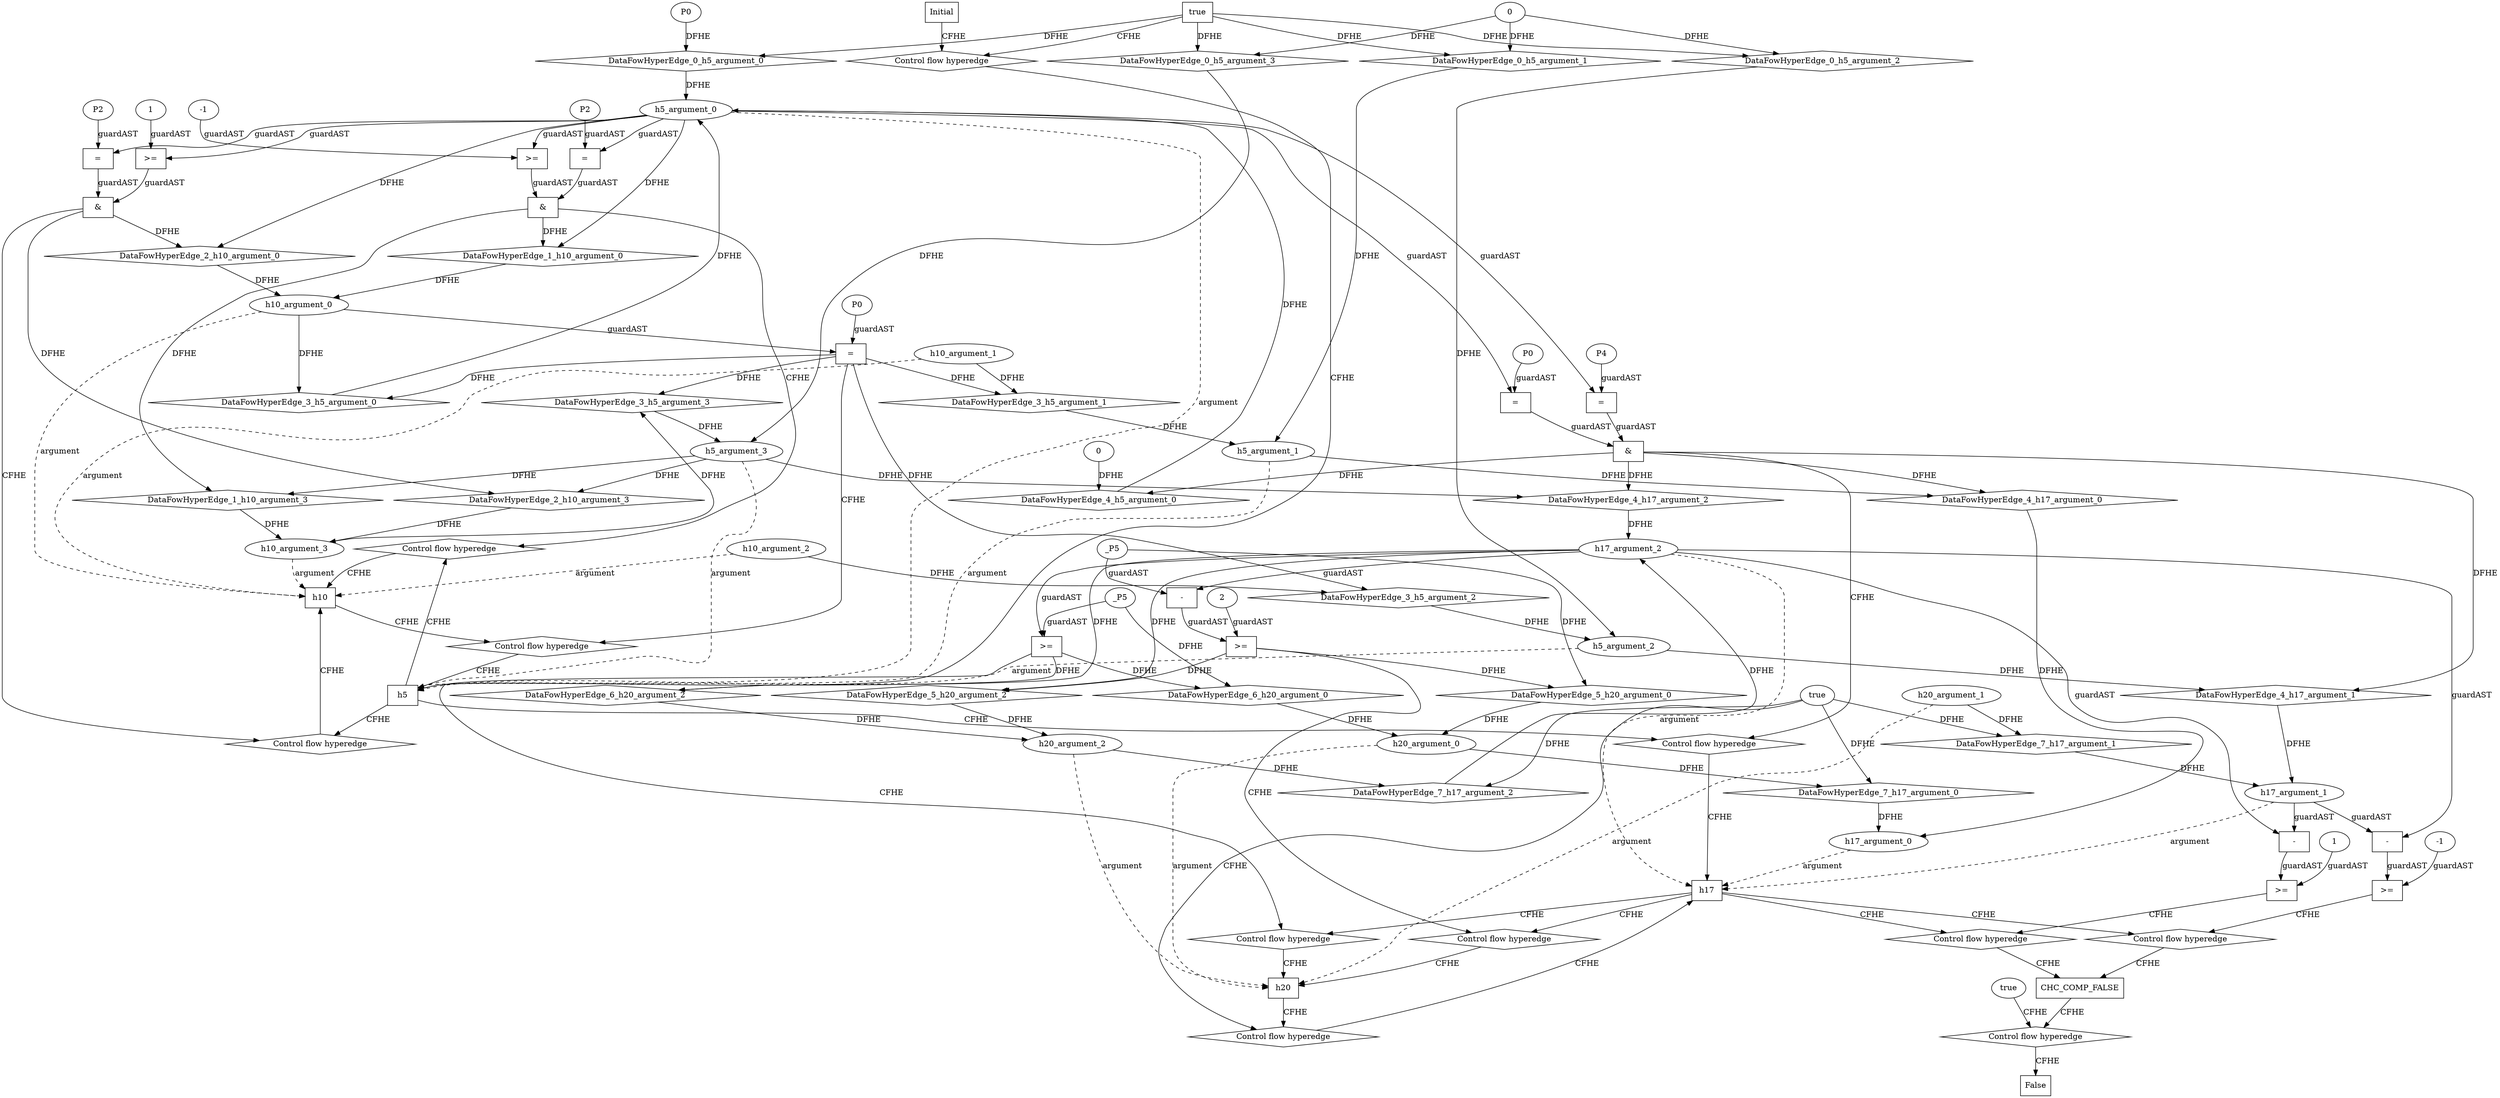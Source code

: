 // Horn Graph
digraph {
	"xxxh5___Initial_0xxxdataFlow_0_node_0" [label="P0"  nodeName="xxxh5___Initial_0xxxdataFlow_0_node_0" class=symbolicConstant GNNNodeID=4]
	"xxxh5___Initial_0xxxdataFlow1_node_0" [label="0"  nodeName="xxxh5___Initial_0xxxdataFlow1_node_0" class=IdealInt GNNNodeID=5]
	"xxxh10___h5_1xxxguard_0_node_0" [label=">="  nodeName="xxxh10___h5_1xxxguard_0_node_0" class=Operator GNNNodeID=10 shape=rect]
	"xxxh10___h5_1xxxguard_0_node_1" [label="-1"  nodeName="xxxh10___h5_1xxxguard_0_node_1" class=IdealInt GNNNodeID=11]
		"xxxh10___h5_1xxxguard_0_node_1" -> "xxxh10___h5_1xxxguard_0_node_0" [ label="guardAST"]
		"h5_argument_0" -> "xxxh10___h5_1xxxguard_0_node_0" [ label="guardAST"]
	"xxxh10___h5_1xxxguard1_node_0" [label="="  nodeName="xxxh10___h5_1xxxguard1_node_0" class=Operator GNNNodeID=12 shape=rect]
	"xxxh10___h5_1xxxguard1_node_1" [label="P2"  nodeName="xxxh10___h5_1xxxguard1_node_1" class=symbolicConstant GNNNodeID=13]
		"xxxh10___h5_1xxxguard1_node_1" -> "xxxh10___h5_1xxxguard1_node_0" [ label="guardAST"]
		"h5_argument_0" -> "xxxh10___h5_1xxxguard1_node_0" [ label="guardAST"]
	"xxxh10___h5_2xxxguard_0_node_0" [label=">="  nodeName="xxxh10___h5_2xxxguard_0_node_0" class=Operator GNNNodeID=14 shape=rect]
	"xxxh10___h5_2xxxguard_0_node_2" [label="1"  nodeName="xxxh10___h5_2xxxguard_0_node_2" class=IdealInt GNNNodeID=15]
		"h5_argument_0" -> "xxxh10___h5_2xxxguard_0_node_0" [ label="guardAST"]
		"xxxh10___h5_2xxxguard_0_node_2" -> "xxxh10___h5_2xxxguard_0_node_0" [ label="guardAST"]
	"xxxh10___h5_2xxxguard1_node_0" [label="="  nodeName="xxxh10___h5_2xxxguard1_node_0" class=Operator GNNNodeID=16 shape=rect]
	"xxxh10___h5_2xxxguard1_node_1" [label="P2"  nodeName="xxxh10___h5_2xxxguard1_node_1" class=symbolicConstant GNNNodeID=17]
		"xxxh10___h5_2xxxguard1_node_1" -> "xxxh10___h5_2xxxguard1_node_0" [ label="guardAST"]
		"h5_argument_0" -> "xxxh10___h5_2xxxguard1_node_0" [ label="guardAST"]
	"xxxh5___h10_3xxxguard_0_node_0" [label="="  nodeName="xxxh5___h10_3xxxguard_0_node_0" class=Operator GNNNodeID=18 shape=rect]
	"xxxh5___h10_3xxxguard_0_node_1" [label="P0"  nodeName="xxxh5___h10_3xxxguard_0_node_1" class=symbolicConstant GNNNodeID=19]
		"xxxh5___h10_3xxxguard_0_node_1" -> "xxxh5___h10_3xxxguard_0_node_0" [ label="guardAST"]
		"h10_argument_0" -> "xxxh5___h10_3xxxguard_0_node_0" [ label="guardAST"]
	"xxxh17___h5_4xxxguard_0_node_0" [label="="  nodeName="xxxh17___h5_4xxxguard_0_node_0" class=Operator GNNNodeID=23 shape=rect]
	"xxxh17___h5_4xxxguard_0_node_1" [label="P0"  nodeName="xxxh17___h5_4xxxguard_0_node_1" class=symbolicConstant GNNNodeID=24]
		"xxxh17___h5_4xxxguard_0_node_1" -> "xxxh17___h5_4xxxguard_0_node_0" [ label="guardAST"]
		"h5_argument_0" -> "xxxh17___h5_4xxxguard_0_node_0" [ label="guardAST"]
	"xxxh17___h5_4xxxguard1_node_0" [label="="  nodeName="xxxh17___h5_4xxxguard1_node_0" class=Operator GNNNodeID=25 shape=rect]
	"xxxh17___h5_4xxxguard1_node_2" [label="P4"  nodeName="xxxh17___h5_4xxxguard1_node_2" class=symbolicConstant GNNNodeID=26]
		"h5_argument_0" -> "xxxh17___h5_4xxxguard1_node_0" [ label="guardAST"]
		"xxxh17___h5_4xxxguard1_node_2" -> "xxxh17___h5_4xxxguard1_node_0" [ label="guardAST"]
	"xxxh20___h17_5xxxdataFlow_0_node_0" [label="_P5"  nodeName="xxxh20___h17_5xxxdataFlow_0_node_0" class=symbolicConstant GNNNodeID=30]
	"xxxh20___h17_5xxxguard_0_node_0" [label=">="  nodeName="xxxh20___h17_5xxxguard_0_node_0" class=Operator GNNNodeID=31 shape=rect]
	"xxxh20___h17_5xxxguard_0_node_1" [label="-"  nodeName="xxxh20___h17_5xxxguard_0_node_1" class=Operator GNNNodeID=32 shape=rect]
	"xxxh20___h17_5xxxguard_0_node_4" [label="2"  nodeName="xxxh20___h17_5xxxguard_0_node_4" class=IdealInt GNNNodeID=33]
		"xxxh20___h17_5xxxguard_0_node_1" -> "xxxh20___h17_5xxxguard_0_node_0" [ label="guardAST"]
		"xxxh20___h17_5xxxguard_0_node_4" -> "xxxh20___h17_5xxxguard_0_node_0" [ label="guardAST"]
		"h17_argument_2" -> "xxxh20___h17_5xxxguard_0_node_1" [ label="guardAST"]
		"xxxh20___h17_5xxxdataFlow_0_node_0" -> "xxxh20___h17_5xxxguard_0_node_1" [ label="guardAST"]
	"xxxh20___h17_6xxxdataFlow_0_node_0" [label="_P5"  nodeName="xxxh20___h17_6xxxdataFlow_0_node_0" class=symbolicConstant GNNNodeID=34]
	"xxxh20___h17_6xxxguard_0_node_0" [label=">="  nodeName="xxxh20___h17_6xxxguard_0_node_0" class=Operator GNNNodeID=35 shape=rect]
		"xxxh20___h17_6xxxdataFlow_0_node_0" -> "xxxh20___h17_6xxxguard_0_node_0" [ label="guardAST"]
		"h17_argument_2" -> "xxxh20___h17_6xxxguard_0_node_0" [ label="guardAST"]
	"xxxh17___h20_7xxxguard_0_node_0" [label="true"  nodeName="xxxh17___h20_7xxxguard_0_node_0" class=Constant GNNNodeID=36]
	"xxxCHC_COMP_FALSE___h17_8xxxguard_0_node_0" [label=">="  nodeName="xxxCHC_COMP_FALSE___h17_8xxxguard_0_node_0" class=Operator GNNNodeID=37 shape=rect]
	"xxxCHC_COMP_FALSE___h17_8xxxguard_0_node_1" [label="-1"  nodeName="xxxCHC_COMP_FALSE___h17_8xxxguard_0_node_1" class=IdealInt GNNNodeID=38]
	"xxxCHC_COMP_FALSE___h17_8xxxguard_0_node_2" [label="-"  nodeName="xxxCHC_COMP_FALSE___h17_8xxxguard_0_node_2" class=Operator GNNNodeID=39 shape=rect]
		"xxxCHC_COMP_FALSE___h17_8xxxguard_0_node_1" -> "xxxCHC_COMP_FALSE___h17_8xxxguard_0_node_0" [ label="guardAST"]
		"xxxCHC_COMP_FALSE___h17_8xxxguard_0_node_2" -> "xxxCHC_COMP_FALSE___h17_8xxxguard_0_node_0" [ label="guardAST"]
		"h17_argument_1" -> "xxxCHC_COMP_FALSE___h17_8xxxguard_0_node_2" [ label="guardAST"]
		"h17_argument_2" -> "xxxCHC_COMP_FALSE___h17_8xxxguard_0_node_2" [ label="guardAST"]
	"xxxCHC_COMP_FALSE___h17_9xxxguard_0_node_0" [label=">="  nodeName="xxxCHC_COMP_FALSE___h17_9xxxguard_0_node_0" class=Operator GNNNodeID=40 shape=rect]
	"xxxCHC_COMP_FALSE___h17_9xxxguard_0_node_1" [label="-"  nodeName="xxxCHC_COMP_FALSE___h17_9xxxguard_0_node_1" class=Operator GNNNodeID=41 shape=rect]
	"xxxCHC_COMP_FALSE___h17_9xxxguard_0_node_4" [label="1"  nodeName="xxxCHC_COMP_FALSE___h17_9xxxguard_0_node_4" class=IdealInt GNNNodeID=42]
		"xxxCHC_COMP_FALSE___h17_9xxxguard_0_node_1" -> "xxxCHC_COMP_FALSE___h17_9xxxguard_0_node_0" [ label="guardAST"]
		"xxxCHC_COMP_FALSE___h17_9xxxguard_0_node_4" -> "xxxCHC_COMP_FALSE___h17_9xxxguard_0_node_0" [ label="guardAST"]
		"h17_argument_1" -> "xxxCHC_COMP_FALSE___h17_9xxxguard_0_node_1" [ label="guardAST"]
		"h17_argument_2" -> "xxxCHC_COMP_FALSE___h17_9xxxguard_0_node_1" [ label="guardAST"]
	"xxxFALSE___CHC_COMP_FALSE_10xxxguard_0_node_0" [label="true"  nodeName="xxxFALSE___CHC_COMP_FALSE_10xxxguard_0_node_0" class=Constant GNNNodeID=43]
	"CHC_COMP_FALSE" [label="CHC_COMP_FALSE"  nodeName="CHC_COMP_FALSE" class=CONTROL GNNNodeID=44 shape="rect"]
	"h10" [label="h10"  nodeName="h10" class=CONTROL GNNNodeID=45 shape="rect"]
	"h17" [label="h17"  nodeName="h17" class=CONTROL GNNNodeID=46 shape="rect"]
	"h20" [label="h20"  nodeName="h20" class=CONTROL GNNNodeID=47 shape="rect"]
	"h5" [label="h5"  nodeName="h5" class=CONTROL GNNNodeID=48 shape="rect"]
	"FALSE" [label="False"  nodeName=False class=CONTROL GNNNodeID=49 shape="rect"]
	"Initial" [label="Initial"  nodeName=Initial class=CONTROL GNNNodeID=50 shape="rect"]
	"ControlFowHyperEdge_0" [label="Control flow hyperedge"  hyperEdgeNodeID=0 nodeName=ControlFowHyperEdge_0 class=controlFlowHyperEdge shape="diamond"]
		"Initial" -> ControlFowHyperEdge_0 [ label="CFHE"]
		"ControlFowHyperEdge_0" -> "h5" [ label="CFHE"]
	"ControlFowHyperEdge_1" [label="Control flow hyperedge"  hyperEdgeNodeID=1 nodeName=ControlFowHyperEdge_1 class=controlFlowHyperEdge shape="diamond"]
		"h5" -> ControlFowHyperEdge_1 [ label="CFHE"]
		"ControlFowHyperEdge_1" -> "h10" [ label="CFHE"]
	"ControlFowHyperEdge_2" [label="Control flow hyperedge"  hyperEdgeNodeID=2 nodeName=ControlFowHyperEdge_2 class=controlFlowHyperEdge shape="diamond"]
		"h5" -> ControlFowHyperEdge_2 [ label="CFHE"]
		"ControlFowHyperEdge_2" -> "h10" [ label="CFHE"]
	"ControlFowHyperEdge_3" [label="Control flow hyperedge"  hyperEdgeNodeID=3 nodeName=ControlFowHyperEdge_3 class=controlFlowHyperEdge shape="diamond"]
		"h10" -> ControlFowHyperEdge_3 [ label="CFHE"]
		"ControlFowHyperEdge_3" -> "h5" [ label="CFHE"]
	"ControlFowHyperEdge_4" [label="Control flow hyperedge"  hyperEdgeNodeID=4 nodeName=ControlFowHyperEdge_4 class=controlFlowHyperEdge shape="diamond"]
		"h5" -> ControlFowHyperEdge_4 [ label="CFHE"]
		"ControlFowHyperEdge_4" -> "h17" [ label="CFHE"]
	"ControlFowHyperEdge_5" [label="Control flow hyperedge"  hyperEdgeNodeID=5 nodeName=ControlFowHyperEdge_5 class=controlFlowHyperEdge shape="diamond"]
		"h17" -> ControlFowHyperEdge_5 [ label="CFHE"]
		"ControlFowHyperEdge_5" -> "h20" [ label="CFHE"]
	"ControlFowHyperEdge_6" [label="Control flow hyperedge"  hyperEdgeNodeID=6 nodeName=ControlFowHyperEdge_6 class=controlFlowHyperEdge shape="diamond"]
		"h17" -> ControlFowHyperEdge_6 [ label="CFHE"]
		"ControlFowHyperEdge_6" -> "h20" [ label="CFHE"]
	"ControlFowHyperEdge_7" [label="Control flow hyperedge"  hyperEdgeNodeID=7 nodeName=ControlFowHyperEdge_7 class=controlFlowHyperEdge shape="diamond"]
		"h20" -> ControlFowHyperEdge_7 [ label="CFHE"]
		"ControlFowHyperEdge_7" -> "h17" [ label="CFHE"]
	"ControlFowHyperEdge_8" [label="Control flow hyperedge"  hyperEdgeNodeID=8 nodeName=ControlFowHyperEdge_8 class=controlFlowHyperEdge shape="diamond"]
		"h17" -> ControlFowHyperEdge_8 [ label="CFHE"]
		"ControlFowHyperEdge_8" -> "CHC_COMP_FALSE" [ label="CFHE"]
	"ControlFowHyperEdge_9" [label="Control flow hyperedge"  hyperEdgeNodeID=9 nodeName=ControlFowHyperEdge_9 class=controlFlowHyperEdge shape="diamond"]
		"h17" -> ControlFowHyperEdge_9 [ label="CFHE"]
		"ControlFowHyperEdge_9" -> "CHC_COMP_FALSE" [ label="CFHE"]
	"ControlFowHyperEdge_10" [label="Control flow hyperedge"  hyperEdgeNodeID=10 nodeName=ControlFowHyperEdge_10 class=controlFlowHyperEdge shape="diamond"]
		"CHC_COMP_FALSE" -> ControlFowHyperEdge_10 [ label="CFHE"]
		"ControlFowHyperEdge_10" -> "FALSE" [ label="CFHE"]
	"h5_argument_0" [label="h5_argument_0"  nodeName=argument0 class=argument shape=oval GNNNodeID=51 head="h5"]
		"h5_argument_0" -> "h5" [ label="argument" style=dashed]
	"h5_argument_1" [label="h5_argument_1"  nodeName=argument1 class=argument shape=oval GNNNodeID=51 head="h5"]
		"h5_argument_1" -> "h5" [ label="argument" style=dashed]
	"h5_argument_2" [label="h5_argument_2"  nodeName=argument2 class=argument shape=oval GNNNodeID=51 head="h5"]
		"h5_argument_2" -> "h5" [ label="argument" style=dashed]
	"h5_argument_3" [label="h5_argument_3"  nodeName=argument3 class=argument shape=oval GNNNodeID=51 head="h5"]
		"h5_argument_3" -> "h5" [ label="argument" style=dashed]
	"h10_argument_0" [label="h10_argument_0"  nodeName=argument0 class=argument shape=oval GNNNodeID=51 head="h10"]
		"h10_argument_0" -> "h10" [ label="argument" style=dashed]
	"h10_argument_1" [label="h10_argument_1"  nodeName=argument1 class=argument shape=oval GNNNodeID=51 head="h10"]
		"h10_argument_1" -> "h10" [ label="argument" style=dashed]
	"h10_argument_2" [label="h10_argument_2"  nodeName=argument2 class=argument shape=oval GNNNodeID=51 head="h10"]
		"h10_argument_2" -> "h10" [ label="argument" style=dashed]
	"h10_argument_3" [label="h10_argument_3"  nodeName=argument3 class=argument shape=oval GNNNodeID=51 head="h10"]
		"h10_argument_3" -> "h10" [ label="argument" style=dashed]
	"h17_argument_0" [label="h17_argument_0"  nodeName=argument0 class=argument shape=oval GNNNodeID=51 head="h17"]
		"h17_argument_0" -> "h17" [ label="argument" style=dashed]
	"h17_argument_1" [label="h17_argument_1"  nodeName=argument1 class=argument shape=oval GNNNodeID=51 head="h17"]
		"h17_argument_1" -> "h17" [ label="argument" style=dashed]
	"h17_argument_2" [label="h17_argument_2"  nodeName=argument2 class=argument shape=oval GNNNodeID=51 head="h17"]
		"h17_argument_2" -> "h17" [ label="argument" style=dashed]
	"h20_argument_0" [label="h20_argument_0"  nodeName=argument0 class=argument shape=oval GNNNodeID=51 head="h20"]
		"h20_argument_0" -> "h20" [ label="argument" style=dashed]
	"h20_argument_1" [label="h20_argument_1"  nodeName=argument1 class=argument shape=oval GNNNodeID=51 head="h20"]
		"h20_argument_1" -> "h20" [ label="argument" style=dashed]
	"h20_argument_2" [label="h20_argument_2"  nodeName=argument2 class=argument shape=oval GNNNodeID=51 head="h20"]
		"h20_argument_2" -> "h20" [ label="argument" style=dashed]
	"true_0" [label="true"  nodeName="true_0" class=true shape=rect]
		"true_0" -> "ControlFowHyperEdge_0" [ label="CFHE"]
	"xxxh10___h5_1xxx_and" [label="&"  andName="xxxh10___h5_1xxx_and" class=Operator shape=rect]
		"xxxh10___h5_1xxxguard_0_node_0" -> "xxxh10___h5_1xxx_and" [ label="guardAST"]
		"xxxh10___h5_1xxxguard1_node_0" -> "xxxh10___h5_1xxx_and" [ label="guardAST"]
		"xxxh10___h5_1xxx_and" -> "ControlFowHyperEdge_1" [ label="CFHE"]
	"xxxh10___h5_2xxx_and" [label="&"  andName="xxxh10___h5_2xxx_and" class=Operator shape=rect]
		"xxxh10___h5_2xxxguard_0_node_0" -> "xxxh10___h5_2xxx_and" [ label="guardAST"]
		"xxxh10___h5_2xxxguard1_node_0" -> "xxxh10___h5_2xxx_and" [ label="guardAST"]
		"xxxh10___h5_2xxx_and" -> "ControlFowHyperEdge_2" [ label="CFHE"]
		"xxxh5___h10_3xxxguard_0_node_0" -> "ControlFowHyperEdge_3" [ label="CFHE"]
	"xxxh17___h5_4xxx_and" [label="&"  andName="xxxh17___h5_4xxx_and" class=Operator shape=rect]
		"xxxh17___h5_4xxxguard_0_node_0" -> "xxxh17___h5_4xxx_and" [ label="guardAST"]
		"xxxh17___h5_4xxxguard1_node_0" -> "xxxh17___h5_4xxx_and" [ label="guardAST"]
		"xxxh17___h5_4xxx_and" -> "ControlFowHyperEdge_4" [ label="CFHE"]
		"xxxh20___h17_5xxxguard_0_node_0" -> "ControlFowHyperEdge_5" [ label="CFHE"]
		"xxxh20___h17_6xxxguard_0_node_0" -> "ControlFowHyperEdge_6" [ label="CFHE"]
		"xxxh17___h20_7xxxguard_0_node_0" -> "ControlFowHyperEdge_7" [ label="CFHE"]
		"xxxCHC_COMP_FALSE___h17_8xxxguard_0_node_0" -> "ControlFowHyperEdge_8" [ label="CFHE"]
		"xxxCHC_COMP_FALSE___h17_9xxxguard_0_node_0" -> "ControlFowHyperEdge_9" [ label="CFHE"]
		"xxxFALSE___CHC_COMP_FALSE_10xxxguard_0_node_0" -> "ControlFowHyperEdge_10" [ label="CFHE"]
	"xxxh17___h5_4xxxh5_argument_0_constant_0" [label="0"  nodeName="xxxh17___h5_4xxxh5_argument_0_constant_0" class=Constant]
	"DataFowHyperEdge_4_h5_argument_0" [label="DataFowHyperEdge_4_h5_argument_0"  nodeName="DataFowHyperEdge_4_h5_argument_0" class=DataFlowHyperedge shape=diamond]
		"DataFowHyperEdge_4_h5_argument_0" -> "h5_argument_0" [ label="DFHE"]
		"xxxh17___h5_4xxx_and" -> "DataFowHyperEdge_4_h5_argument_0" [ label="DFHE"]
		"xxxh17___h5_4xxxh5_argument_0_constant_0" -> "DataFowHyperEdge_4_h5_argument_0" [ label="DFHE"]
		"h5_argument_0" -> "DataFowHyperEdge_1_h10_argument_0" [ label="DFHE"]
	"DataFowHyperEdge_1_h10_argument_0" [label="DataFowHyperEdge_1_h10_argument_0"  nodeName="DataFowHyperEdge_1_h10_argument_0" class=DataFlowHyperedge shape=diamond]
		"DataFowHyperEdge_1_h10_argument_0" -> "h10_argument_0" [ label="DFHE"]
		"xxxh10___h5_1xxx_and" -> "DataFowHyperEdge_1_h10_argument_0" [ label="DFHE"]
		"h5_argument_3" -> "DataFowHyperEdge_1_h10_argument_3" [ label="DFHE"]
	"DataFowHyperEdge_1_h10_argument_3" [label="DataFowHyperEdge_1_h10_argument_3"  nodeName="DataFowHyperEdge_1_h10_argument_3" class=DataFlowHyperedge shape=diamond]
		"DataFowHyperEdge_1_h10_argument_3" -> "h10_argument_3" [ label="DFHE"]
		"xxxh10___h5_1xxx_and" -> "DataFowHyperEdge_1_h10_argument_3" [ label="DFHE"]
		"h5_argument_0" -> "DataFowHyperEdge_2_h10_argument_0" [ label="DFHE"]
	"DataFowHyperEdge_2_h10_argument_0" [label="DataFowHyperEdge_2_h10_argument_0"  nodeName="DataFowHyperEdge_2_h10_argument_0" class=DataFlowHyperedge shape=diamond]
		"DataFowHyperEdge_2_h10_argument_0" -> "h10_argument_0" [ label="DFHE"]
		"xxxh10___h5_2xxx_and" -> "DataFowHyperEdge_2_h10_argument_0" [ label="DFHE"]
		"h5_argument_3" -> "DataFowHyperEdge_2_h10_argument_3" [ label="DFHE"]
	"DataFowHyperEdge_2_h10_argument_3" [label="DataFowHyperEdge_2_h10_argument_3"  nodeName="DataFowHyperEdge_2_h10_argument_3" class=DataFlowHyperedge shape=diamond]
		"DataFowHyperEdge_2_h10_argument_3" -> "h10_argument_3" [ label="DFHE"]
		"xxxh10___h5_2xxx_and" -> "DataFowHyperEdge_2_h10_argument_3" [ label="DFHE"]
		"h10_argument_0" -> "DataFowHyperEdge_3_h5_argument_0" [ label="DFHE"]
	"DataFowHyperEdge_3_h5_argument_0" [label="DataFowHyperEdge_3_h5_argument_0"  nodeName="DataFowHyperEdge_3_h5_argument_0" class=DataFlowHyperedge shape=diamond]
		"DataFowHyperEdge_3_h5_argument_0" -> "h5_argument_0" [ label="DFHE"]
		"xxxh5___h10_3xxxguard_0_node_0" -> "DataFowHyperEdge_3_h5_argument_0" [ label="DFHE"]
		"h10_argument_1" -> "DataFowHyperEdge_3_h5_argument_1" [ label="DFHE"]
	"DataFowHyperEdge_3_h5_argument_1" [label="DataFowHyperEdge_3_h5_argument_1"  nodeName="DataFowHyperEdge_3_h5_argument_1" class=DataFlowHyperedge shape=diamond]
		"DataFowHyperEdge_3_h5_argument_1" -> "h5_argument_1" [ label="DFHE"]
		"xxxh5___h10_3xxxguard_0_node_0" -> "DataFowHyperEdge_3_h5_argument_1" [ label="DFHE"]
		"h10_argument_2" -> "DataFowHyperEdge_3_h5_argument_2" [ label="DFHE"]
	"DataFowHyperEdge_3_h5_argument_2" [label="DataFowHyperEdge_3_h5_argument_2"  nodeName="DataFowHyperEdge_3_h5_argument_2" class=DataFlowHyperedge shape=diamond]
		"DataFowHyperEdge_3_h5_argument_2" -> "h5_argument_2" [ label="DFHE"]
		"xxxh5___h10_3xxxguard_0_node_0" -> "DataFowHyperEdge_3_h5_argument_2" [ label="DFHE"]
		"h10_argument_3" -> "DataFowHyperEdge_3_h5_argument_3" [ label="DFHE"]
	"DataFowHyperEdge_3_h5_argument_3" [label="DataFowHyperEdge_3_h5_argument_3"  nodeName="DataFowHyperEdge_3_h5_argument_3" class=DataFlowHyperedge shape=diamond]
		"DataFowHyperEdge_3_h5_argument_3" -> "h5_argument_3" [ label="DFHE"]
		"xxxh5___h10_3xxxguard_0_node_0" -> "DataFowHyperEdge_3_h5_argument_3" [ label="DFHE"]
		"h5_argument_1" -> "DataFowHyperEdge_4_h17_argument_0" [ label="DFHE"]
	"DataFowHyperEdge_4_h17_argument_0" [label="DataFowHyperEdge_4_h17_argument_0"  nodeName="DataFowHyperEdge_4_h17_argument_0" class=DataFlowHyperedge shape=diamond]
		"DataFowHyperEdge_4_h17_argument_0" -> "h17_argument_0" [ label="DFHE"]
		"xxxh17___h5_4xxx_and" -> "DataFowHyperEdge_4_h17_argument_0" [ label="DFHE"]
		"h5_argument_2" -> "DataFowHyperEdge_4_h17_argument_1" [ label="DFHE"]
	"DataFowHyperEdge_4_h17_argument_1" [label="DataFowHyperEdge_4_h17_argument_1"  nodeName="DataFowHyperEdge_4_h17_argument_1" class=DataFlowHyperedge shape=diamond]
		"DataFowHyperEdge_4_h17_argument_1" -> "h17_argument_1" [ label="DFHE"]
		"xxxh17___h5_4xxx_and" -> "DataFowHyperEdge_4_h17_argument_1" [ label="DFHE"]
		"h5_argument_3" -> "DataFowHyperEdge_4_h17_argument_2" [ label="DFHE"]
	"DataFowHyperEdge_4_h17_argument_2" [label="DataFowHyperEdge_4_h17_argument_2"  nodeName="DataFowHyperEdge_4_h17_argument_2" class=DataFlowHyperedge shape=diamond]
		"DataFowHyperEdge_4_h17_argument_2" -> "h17_argument_2" [ label="DFHE"]
		"xxxh17___h5_4xxx_and" -> "DataFowHyperEdge_4_h17_argument_2" [ label="DFHE"]
		"h17_argument_2" -> "DataFowHyperEdge_5_h20_argument_2" [ label="DFHE"]
	"DataFowHyperEdge_5_h20_argument_2" [label="DataFowHyperEdge_5_h20_argument_2"  nodeName="DataFowHyperEdge_5_h20_argument_2" class=DataFlowHyperedge shape=diamond]
		"DataFowHyperEdge_5_h20_argument_2" -> "h20_argument_2" [ label="DFHE"]
		"xxxh20___h17_5xxxguard_0_node_0" -> "DataFowHyperEdge_5_h20_argument_2" [ label="DFHE"]
		"h17_argument_2" -> "DataFowHyperEdge_6_h20_argument_2" [ label="DFHE"]
	"DataFowHyperEdge_6_h20_argument_2" [label="DataFowHyperEdge_6_h20_argument_2"  nodeName="DataFowHyperEdge_6_h20_argument_2" class=DataFlowHyperedge shape=diamond]
		"DataFowHyperEdge_6_h20_argument_2" -> "h20_argument_2" [ label="DFHE"]
		"xxxh20___h17_6xxxguard_0_node_0" -> "DataFowHyperEdge_6_h20_argument_2" [ label="DFHE"]
		"h20_argument_0" -> "DataFowHyperEdge_7_h17_argument_0" [ label="DFHE"]
	"DataFowHyperEdge_7_h17_argument_0" [label="DataFowHyperEdge_7_h17_argument_0"  nodeName="DataFowHyperEdge_7_h17_argument_0" class=DataFlowHyperedge shape=diamond]
		"DataFowHyperEdge_7_h17_argument_0" -> "h17_argument_0" [ label="DFHE"]
		"xxxh17___h20_7xxxguard_0_node_0" -> "DataFowHyperEdge_7_h17_argument_0" [ label="DFHE"]
		"h20_argument_1" -> "DataFowHyperEdge_7_h17_argument_1" [ label="DFHE"]
	"DataFowHyperEdge_7_h17_argument_1" [label="DataFowHyperEdge_7_h17_argument_1"  nodeName="DataFowHyperEdge_7_h17_argument_1" class=DataFlowHyperedge shape=diamond]
		"DataFowHyperEdge_7_h17_argument_1" -> "h17_argument_1" [ label="DFHE"]
		"xxxh17___h20_7xxxguard_0_node_0" -> "DataFowHyperEdge_7_h17_argument_1" [ label="DFHE"]
		"h20_argument_2" -> "DataFowHyperEdge_7_h17_argument_2" [ label="DFHE"]
	"DataFowHyperEdge_7_h17_argument_2" [label="DataFowHyperEdge_7_h17_argument_2"  nodeName="DataFowHyperEdge_7_h17_argument_2" class=DataFlowHyperedge shape=diamond]
		"DataFowHyperEdge_7_h17_argument_2" -> "h17_argument_2" [ label="DFHE"]
		"xxxh17___h20_7xxxguard_0_node_0" -> "DataFowHyperEdge_7_h17_argument_2" [ label="DFHE"]
	"DataFowHyperEdge_0_h5_argument_0" [label="DataFowHyperEdge_0_h5_argument_0"  nodeName="DataFowHyperEdge_0_h5_argument_0" class=DataFlowHyperedge shape=diamond]
		"DataFowHyperEdge_0_h5_argument_0" -> "h5_argument_0" [ label="DFHE"]
		"true_0" -> "DataFowHyperEdge_0_h5_argument_0" [ label="DFHE"]
		"xxxh5___Initial_0xxxdataFlow_0_node_0" -> "DataFowHyperEdge_0_h5_argument_0" [ label="DFHE"]
	"DataFowHyperEdge_0_h5_argument_1" [label="DataFowHyperEdge_0_h5_argument_1"  nodeName="DataFowHyperEdge_0_h5_argument_1" class=DataFlowHyperedge shape=diamond]
		"DataFowHyperEdge_0_h5_argument_1" -> "h5_argument_1" [ label="DFHE"]
		"true_0" -> "DataFowHyperEdge_0_h5_argument_1" [ label="DFHE"]
		"xxxh5___Initial_0xxxdataFlow1_node_0" -> "DataFowHyperEdge_0_h5_argument_1" [ label="DFHE"]
	"DataFowHyperEdge_0_h5_argument_2" [label="DataFowHyperEdge_0_h5_argument_2"  nodeName="DataFowHyperEdge_0_h5_argument_2" class=DataFlowHyperedge shape=diamond]
		"DataFowHyperEdge_0_h5_argument_2" -> "h5_argument_2" [ label="DFHE"]
		"true_0" -> "DataFowHyperEdge_0_h5_argument_2" [ label="DFHE"]
		"xxxh5___Initial_0xxxdataFlow1_node_0" -> "DataFowHyperEdge_0_h5_argument_2" [ label="DFHE"]
	"DataFowHyperEdge_0_h5_argument_3" [label="DataFowHyperEdge_0_h5_argument_3"  nodeName="DataFowHyperEdge_0_h5_argument_3" class=DataFlowHyperedge shape=diamond]
		"DataFowHyperEdge_0_h5_argument_3" -> "h5_argument_3" [ label="DFHE"]
		"true_0" -> "DataFowHyperEdge_0_h5_argument_3" [ label="DFHE"]
		"xxxh5___Initial_0xxxdataFlow1_node_0" -> "DataFowHyperEdge_0_h5_argument_3" [ label="DFHE"]
	"DataFowHyperEdge_5_h20_argument_0" [label="DataFowHyperEdge_5_h20_argument_0"  nodeName="DataFowHyperEdge_5_h20_argument_0" class=DataFlowHyperedge shape=diamond]
		"DataFowHyperEdge_5_h20_argument_0" -> "h20_argument_0" [ label="DFHE"]
		"xxxh20___h17_5xxxguard_0_node_0" -> "DataFowHyperEdge_5_h20_argument_0" [ label="DFHE"]
		"xxxh20___h17_5xxxdataFlow_0_node_0" -> "DataFowHyperEdge_5_h20_argument_0" [ label="DFHE"]
	"DataFowHyperEdge_6_h20_argument_0" [label="DataFowHyperEdge_6_h20_argument_0"  nodeName="DataFowHyperEdge_6_h20_argument_0" class=DataFlowHyperedge shape=diamond]
		"DataFowHyperEdge_6_h20_argument_0" -> "h20_argument_0" [ label="DFHE"]
		"xxxh20___h17_6xxxguard_0_node_0" -> "DataFowHyperEdge_6_h20_argument_0" [ label="DFHE"]
		"xxxh20___h17_6xxxdataFlow_0_node_0" -> "DataFowHyperEdge_6_h20_argument_0" [ label="DFHE"]
}
